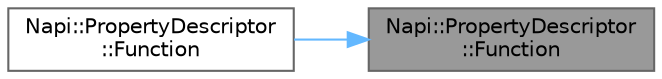 digraph "Napi::PropertyDescriptor::Function"
{
 // LATEX_PDF_SIZE
  bgcolor="transparent";
  edge [fontname=Helvetica,fontsize=10,labelfontname=Helvetica,labelfontsize=10];
  node [fontname=Helvetica,fontsize=10,shape=box,height=0.2,width=0.4];
  rankdir="RL";
  Node1 [id="Node000001",label="Napi::PropertyDescriptor\l::Function",height=0.2,width=0.4,color="gray40", fillcolor="grey60", style="filled", fontcolor="black",tooltip=" "];
  Node1 -> Node2 [id="edge1_Node000001_Node000002",dir="back",color="steelblue1",style="solid",tooltip=" "];
  Node2 [id="Node000002",label="Napi::PropertyDescriptor\l::Function",height=0.2,width=0.4,color="grey40", fillcolor="white", style="filled",URL="$class_napi_1_1_property_descriptor.html#a051d8a2c553f5675a85b1a16bd796992",tooltip=" "];
}
